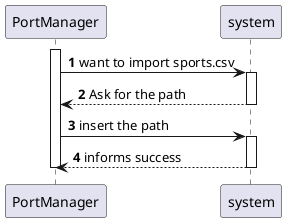 @startuml
'https://plantuml.com/sequence-diagram

autonumber

activate PortManager
PortManager -> system: want to import sports.csv
activate system
system --> PortManager: Ask for the path
deactivate system

PortManager -> system: insert the path
activate system
system --> PortManager: informs success
deactivate system

deactivate PortManager
@enduml
